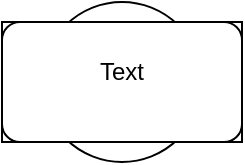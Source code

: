 <mxfile version="18.1.2" type="device"><diagram id="i5-768hb1wqw4zYuMuqH" name="第1頁"><mxGraphModel dx="1550" dy="787" grid="1" gridSize="10" guides="1" tooltips="1" connect="1" arrows="1" fold="1" page="1" pageScale="1" pageWidth="827" pageHeight="1169" math="0" shadow="0"><root><mxCell id="0"/><mxCell id="1" parent="0"/><mxCell id="aVOXmIXT4-jadC2PmFm2-1" value="" style="rounded=0;whiteSpace=wrap;html=1;" vertex="1" parent="1"><mxGeometry x="350" y="240" width="120" height="60" as="geometry"/></mxCell><mxCell id="aVOXmIXT4-jadC2PmFm2-2" value="" style="ellipse;whiteSpace=wrap;html=1;aspect=fixed;" vertex="1" parent="1"><mxGeometry x="370" y="230" width="80" height="80" as="geometry"/></mxCell><mxCell id="aVOXmIXT4-jadC2PmFm2-3" value="" style="rounded=1;whiteSpace=wrap;html=1;" vertex="1" parent="1"><mxGeometry x="350" y="240" width="120" height="60" as="geometry"/></mxCell><mxCell id="aVOXmIXT4-jadC2PmFm2-4" value="Text" style="text;html=1;strokeColor=none;fillColor=none;align=center;verticalAlign=middle;whiteSpace=wrap;rounded=0;" vertex="1" parent="1"><mxGeometry x="380" y="250" width="60" height="30" as="geometry"/></mxCell></root></mxGraphModel></diagram></mxfile>